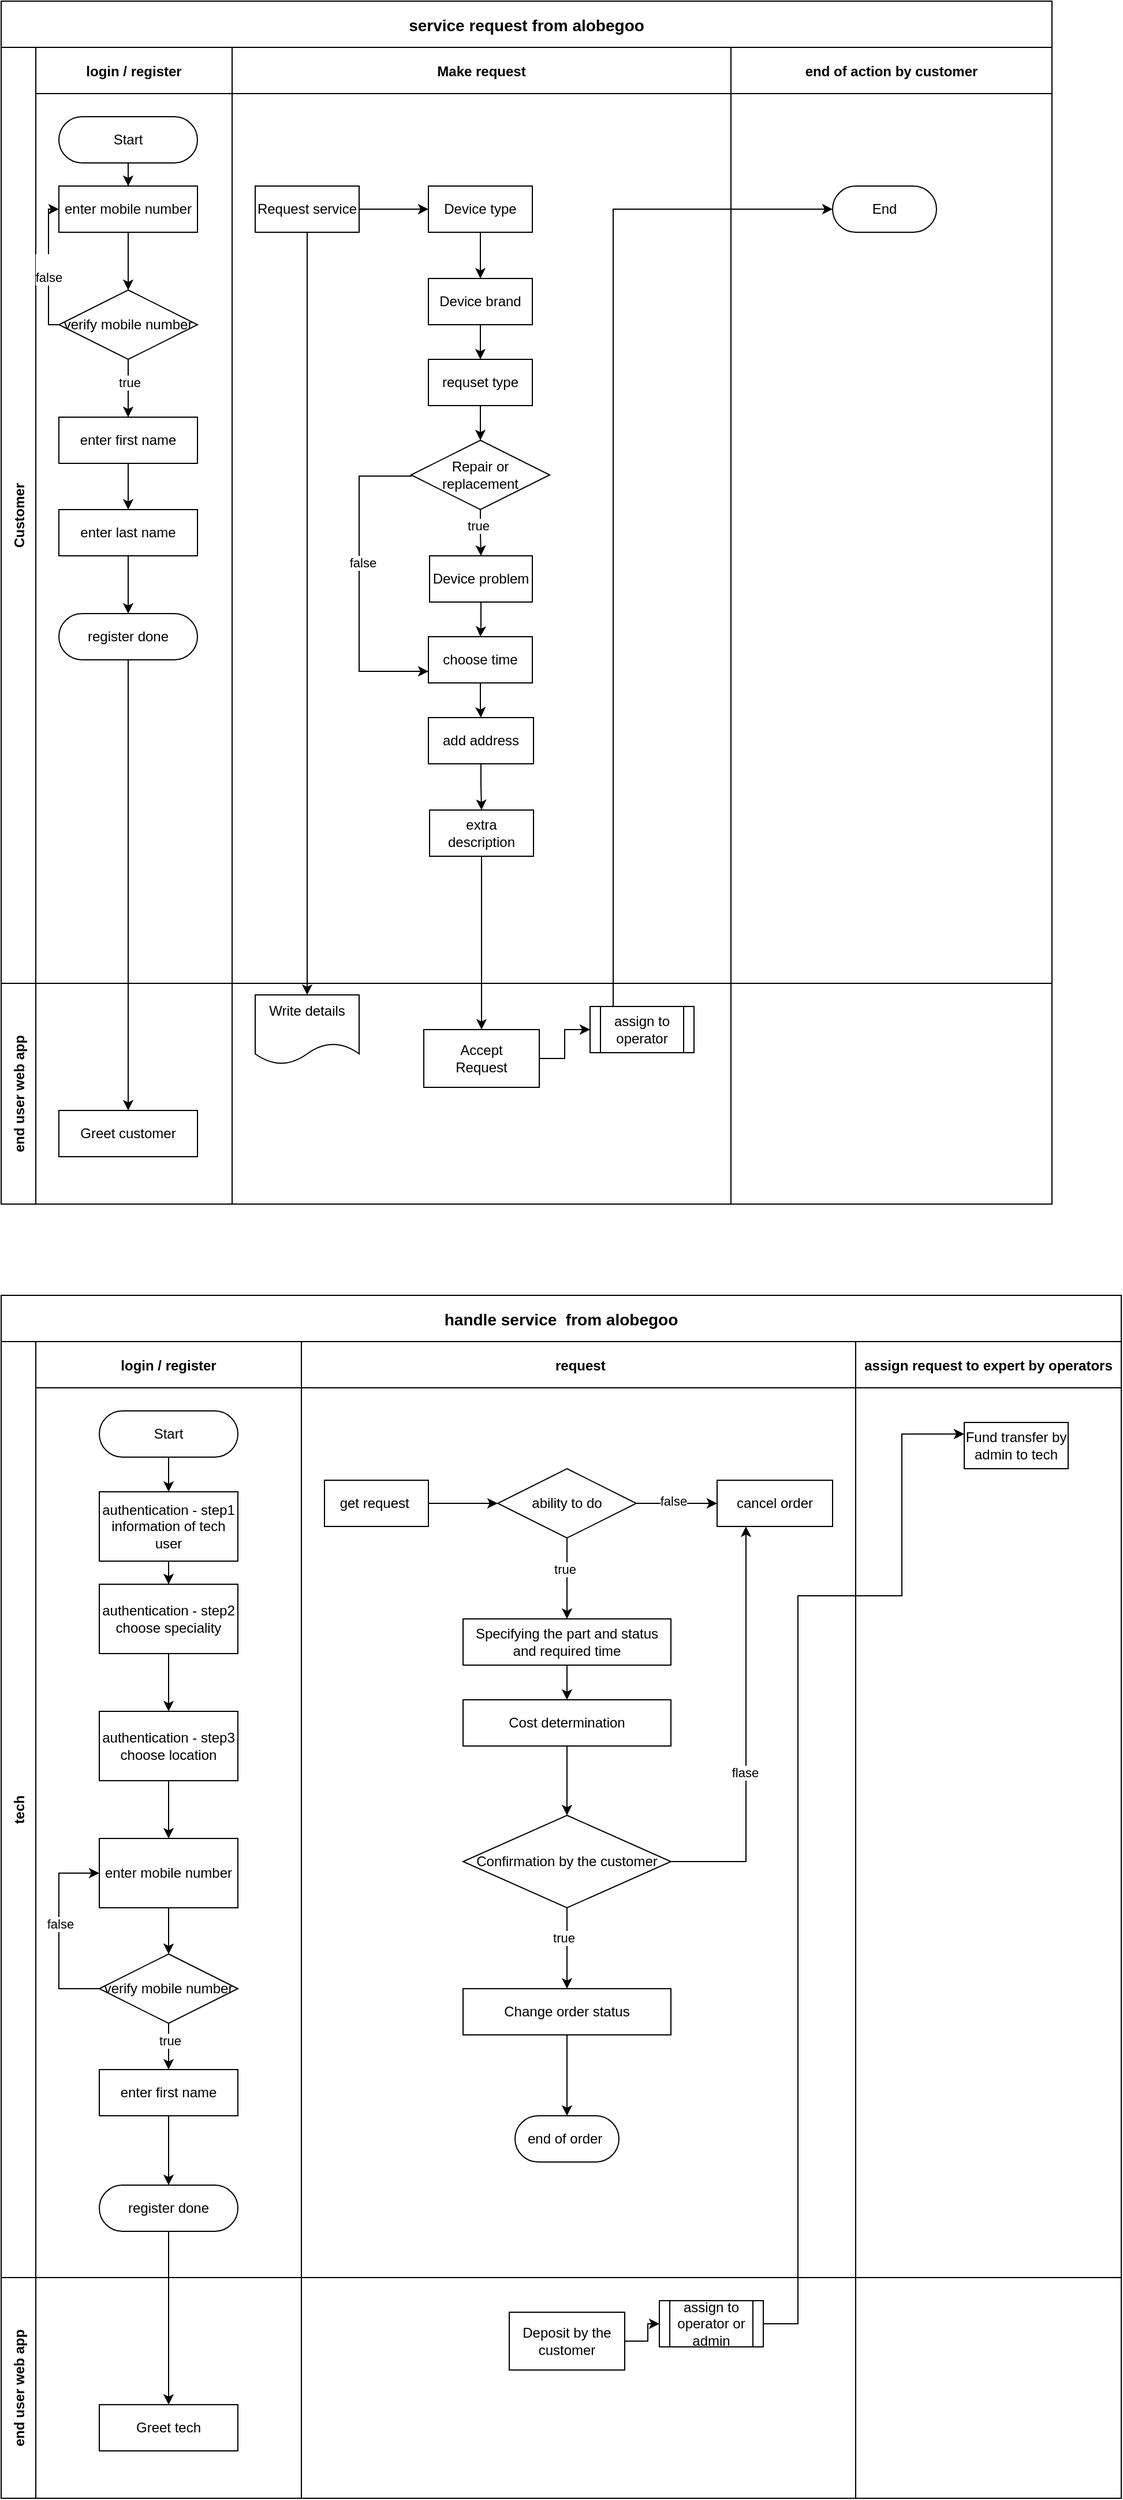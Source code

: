 <mxfile version="24.7.16">
  <diagram id="kgpKYQtTHZ0yAKxKKP6v" name="Page-1">
    <mxGraphModel dx="880" dy="434" grid="1" gridSize="10" guides="1" tooltips="1" connect="1" arrows="1" fold="1" page="1" pageScale="1" pageWidth="850" pageHeight="1100" math="0" shadow="0">
      <root>
        <mxCell id="0" />
        <mxCell id="1" parent="0" />
        <mxCell id="3nuBFxr9cyL0pnOWT2aG-1" value="service request from alobegoo" style="shape=table;childLayout=tableLayout;startSize=40;collapsible=0;recursiveResize=0;expand=0;fillColor=none;fontStyle=1;fontSize=14;" parent="1" vertex="1">
          <mxGeometry x="40" y="190" width="910" height="1041" as="geometry" />
        </mxCell>
        <mxCell id="3nuBFxr9cyL0pnOWT2aG-3" value="Customer" style="shape=tableRow;horizontal=0;swimlaneHead=0;swimlaneBody=0;top=0;left=0;bottom=0;right=0;fillColor=none;points=[[0,0.5],[1,0.5]];portConstraint=eastwest;startSize=30;collapsible=0;recursiveResize=0;expand=0;fontStyle=1;" parent="3nuBFxr9cyL0pnOWT2aG-1" vertex="1">
          <mxGeometry y="40" width="910" height="810" as="geometry" />
        </mxCell>
        <mxCell id="3nuBFxr9cyL0pnOWT2aG-4" value="login / register" style="swimlane;swimlaneHead=0;swimlaneBody=0;connectable=0;fillColor=none;startSize=40;collapsible=0;recursiveResize=0;expand=0;fontStyle=1;" parent="3nuBFxr9cyL0pnOWT2aG-3" vertex="1">
          <mxGeometry x="30" width="170" height="810" as="geometry">
            <mxRectangle width="170" height="810" as="alternateBounds" />
          </mxGeometry>
        </mxCell>
        <mxCell id="3nuBFxr9cyL0pnOWT2aG-5" style="edgeStyle=orthogonalEdgeStyle;rounded=0;orthogonalLoop=1;jettySize=auto;html=1;" parent="3nuBFxr9cyL0pnOWT2aG-4" source="3nuBFxr9cyL0pnOWT2aG-6" target="3nuBFxr9cyL0pnOWT2aG-7" edge="1">
          <mxGeometry relative="1" as="geometry" />
        </mxCell>
        <mxCell id="3nuBFxr9cyL0pnOWT2aG-6" value="Start" style="rounded=1;whiteSpace=wrap;html=1;arcSize=50;" parent="3nuBFxr9cyL0pnOWT2aG-4" vertex="1">
          <mxGeometry x="20" y="60" width="120" height="40" as="geometry" />
        </mxCell>
        <mxCell id="NAZ2Pt0wh43VwbpH7oxr-29" value="" style="edgeStyle=orthogonalEdgeStyle;rounded=0;orthogonalLoop=1;jettySize=auto;html=1;" edge="1" parent="3nuBFxr9cyL0pnOWT2aG-4" source="3nuBFxr9cyL0pnOWT2aG-7" target="NAZ2Pt0wh43VwbpH7oxr-24">
          <mxGeometry relative="1" as="geometry" />
        </mxCell>
        <mxCell id="3nuBFxr9cyL0pnOWT2aG-7" value="enter mobile number" style="rounded=0;whiteSpace=wrap;html=1;" parent="3nuBFxr9cyL0pnOWT2aG-4" vertex="1">
          <mxGeometry x="20" y="120" width="120" height="40" as="geometry" />
        </mxCell>
        <mxCell id="NAZ2Pt0wh43VwbpH7oxr-33" style="edgeStyle=orthogonalEdgeStyle;rounded=0;orthogonalLoop=1;jettySize=auto;html=1;entryX=0;entryY=0.5;entryDx=0;entryDy=0;" edge="1" parent="3nuBFxr9cyL0pnOWT2aG-4" source="NAZ2Pt0wh43VwbpH7oxr-2" target="3nuBFxr9cyL0pnOWT2aG-7">
          <mxGeometry relative="1" as="geometry">
            <mxPoint x="10" y="140" as="targetPoint" />
            <Array as="points">
              <mxPoint x="80" y="240" />
              <mxPoint x="11" y="240" />
              <mxPoint x="11" y="140" />
            </Array>
          </mxGeometry>
        </mxCell>
        <mxCell id="NAZ2Pt0wh43VwbpH7oxr-37" value="&lt;div&gt;&lt;br&gt;&lt;/div&gt;&lt;div&gt;false&lt;/div&gt;" style="edgeLabel;html=1;align=center;verticalAlign=middle;resizable=0;points=[];" vertex="1" connectable="0" parent="NAZ2Pt0wh43VwbpH7oxr-33">
          <mxGeometry x="0.53" relative="1" as="geometry">
            <mxPoint as="offset" />
          </mxGeometry>
        </mxCell>
        <mxCell id="NAZ2Pt0wh43VwbpH7oxr-38" value="" style="edgeStyle=orthogonalEdgeStyle;rounded=0;orthogonalLoop=1;jettySize=auto;html=1;" edge="1" parent="3nuBFxr9cyL0pnOWT2aG-4" source="NAZ2Pt0wh43VwbpH7oxr-2" target="NAZ2Pt0wh43VwbpH7oxr-16">
          <mxGeometry relative="1" as="geometry" />
        </mxCell>
        <mxCell id="NAZ2Pt0wh43VwbpH7oxr-2" value="enter first name" style="whiteSpace=wrap;html=1;rounded=0;" vertex="1" parent="3nuBFxr9cyL0pnOWT2aG-4">
          <mxGeometry x="20" y="320" width="120" height="40" as="geometry" />
        </mxCell>
        <mxCell id="NAZ2Pt0wh43VwbpH7oxr-16" value="enter last name" style="whiteSpace=wrap;html=1;align=center;" vertex="1" parent="3nuBFxr9cyL0pnOWT2aG-4">
          <mxGeometry x="20" y="400" width="120" height="40" as="geometry" />
        </mxCell>
        <mxCell id="NAZ2Pt0wh43VwbpH7oxr-30" value="" style="edgeStyle=orthogonalEdgeStyle;rounded=0;orthogonalLoop=1;jettySize=auto;html=1;" edge="1" parent="3nuBFxr9cyL0pnOWT2aG-4" source="NAZ2Pt0wh43VwbpH7oxr-24" target="NAZ2Pt0wh43VwbpH7oxr-2">
          <mxGeometry relative="1" as="geometry" />
        </mxCell>
        <mxCell id="NAZ2Pt0wh43VwbpH7oxr-31" value="true" style="edgeLabel;html=1;align=center;verticalAlign=middle;resizable=0;points=[];" vertex="1" connectable="0" parent="NAZ2Pt0wh43VwbpH7oxr-30">
          <mxGeometry x="-0.2" y="1" relative="1" as="geometry">
            <mxPoint as="offset" />
          </mxGeometry>
        </mxCell>
        <mxCell id="NAZ2Pt0wh43VwbpH7oxr-24" value="verify mobile number" style="shape=rhombus;perimeter=rhombusPerimeter;whiteSpace=wrap;html=1;align=center;" vertex="1" parent="3nuBFxr9cyL0pnOWT2aG-4">
          <mxGeometry x="20" y="210" width="120" height="60" as="geometry" />
        </mxCell>
        <mxCell id="NAZ2Pt0wh43VwbpH7oxr-42" value="register done" style="rounded=1;whiteSpace=wrap;html=1;arcSize=50;" vertex="1" parent="3nuBFxr9cyL0pnOWT2aG-4">
          <mxGeometry x="20" y="490" width="120" height="40" as="geometry" />
        </mxCell>
        <mxCell id="NAZ2Pt0wh43VwbpH7oxr-43" value="" style="edgeStyle=orthogonalEdgeStyle;rounded=0;orthogonalLoop=1;jettySize=auto;html=1;" edge="1" parent="3nuBFxr9cyL0pnOWT2aG-4" source="NAZ2Pt0wh43VwbpH7oxr-16" target="NAZ2Pt0wh43VwbpH7oxr-42">
          <mxGeometry relative="1" as="geometry">
            <mxPoint x="180" y="660" as="sourcePoint" />
            <mxPoint x="180" y="890" as="targetPoint" />
          </mxGeometry>
        </mxCell>
        <mxCell id="3nuBFxr9cyL0pnOWT2aG-8" value="Make request" style="swimlane;swimlaneHead=0;swimlaneBody=0;connectable=0;fillColor=none;startSize=40;collapsible=0;recursiveResize=0;expand=0;fontStyle=1;" parent="3nuBFxr9cyL0pnOWT2aG-3" vertex="1">
          <mxGeometry x="200" width="432" height="810" as="geometry">
            <mxRectangle width="432" height="810" as="alternateBounds" />
          </mxGeometry>
        </mxCell>
        <mxCell id="NAZ2Pt0wh43VwbpH7oxr-47" value="" style="edgeStyle=orthogonalEdgeStyle;rounded=0;orthogonalLoop=1;jettySize=auto;html=1;" edge="1" parent="3nuBFxr9cyL0pnOWT2aG-8" source="3nuBFxr9cyL0pnOWT2aG-9" target="3nuBFxr9cyL0pnOWT2aG-10">
          <mxGeometry relative="1" as="geometry" />
        </mxCell>
        <mxCell id="3nuBFxr9cyL0pnOWT2aG-9" value="Request service" style="rounded=0;whiteSpace=wrap;html=1;" parent="3nuBFxr9cyL0pnOWT2aG-8" vertex="1">
          <mxGeometry x="20" y="120" width="90" height="40" as="geometry" />
        </mxCell>
        <mxCell id="NAZ2Pt0wh43VwbpH7oxr-54" value="" style="edgeStyle=orthogonalEdgeStyle;rounded=0;orthogonalLoop=1;jettySize=auto;html=1;" edge="1" parent="3nuBFxr9cyL0pnOWT2aG-8" source="3nuBFxr9cyL0pnOWT2aG-10" target="NAZ2Pt0wh43VwbpH7oxr-50">
          <mxGeometry relative="1" as="geometry" />
        </mxCell>
        <mxCell id="3nuBFxr9cyL0pnOWT2aG-10" value="Device type" style="rounded=0;whiteSpace=wrap;html=1;" parent="3nuBFxr9cyL0pnOWT2aG-8" vertex="1">
          <mxGeometry x="170" y="120" width="90" height="40" as="geometry" />
        </mxCell>
        <mxCell id="NAZ2Pt0wh43VwbpH7oxr-57" value="" style="edgeStyle=orthogonalEdgeStyle;rounded=0;orthogonalLoop=1;jettySize=auto;html=1;" edge="1" parent="3nuBFxr9cyL0pnOWT2aG-8" source="NAZ2Pt0wh43VwbpH7oxr-50">
          <mxGeometry relative="1" as="geometry">
            <mxPoint x="215" y="270" as="targetPoint" />
          </mxGeometry>
        </mxCell>
        <mxCell id="NAZ2Pt0wh43VwbpH7oxr-50" value="Device brand" style="whiteSpace=wrap;html=1;align=center;" vertex="1" parent="3nuBFxr9cyL0pnOWT2aG-8">
          <mxGeometry x="170" y="200" width="90" height="40" as="geometry" />
        </mxCell>
        <mxCell id="NAZ2Pt0wh43VwbpH7oxr-67" value="" style="edgeStyle=orthogonalEdgeStyle;rounded=0;orthogonalLoop=1;jettySize=auto;html=1;" edge="1" parent="3nuBFxr9cyL0pnOWT2aG-8" source="NAZ2Pt0wh43VwbpH7oxr-58" target="NAZ2Pt0wh43VwbpH7oxr-66">
          <mxGeometry relative="1" as="geometry" />
        </mxCell>
        <mxCell id="NAZ2Pt0wh43VwbpH7oxr-58" value="Device problem" style="whiteSpace=wrap;html=1;align=center;" vertex="1" parent="3nuBFxr9cyL0pnOWT2aG-8">
          <mxGeometry x="171" y="440" width="89" height="40" as="geometry" />
        </mxCell>
        <mxCell id="NAZ2Pt0wh43VwbpH7oxr-62" value="" style="edgeStyle=orthogonalEdgeStyle;rounded=0;orthogonalLoop=1;jettySize=auto;html=1;" edge="1" parent="3nuBFxr9cyL0pnOWT2aG-8" source="NAZ2Pt0wh43VwbpH7oxr-60" target="NAZ2Pt0wh43VwbpH7oxr-61">
          <mxGeometry relative="1" as="geometry" />
        </mxCell>
        <mxCell id="NAZ2Pt0wh43VwbpH7oxr-60" value="requset type" style="whiteSpace=wrap;html=1;align=center;" vertex="1" parent="3nuBFxr9cyL0pnOWT2aG-8">
          <mxGeometry x="170" y="270" width="90" height="40" as="geometry" />
        </mxCell>
        <mxCell id="NAZ2Pt0wh43VwbpH7oxr-64" value="" style="edgeStyle=orthogonalEdgeStyle;rounded=0;orthogonalLoop=1;jettySize=auto;html=1;" edge="1" parent="3nuBFxr9cyL0pnOWT2aG-8" source="NAZ2Pt0wh43VwbpH7oxr-61" target="NAZ2Pt0wh43VwbpH7oxr-58">
          <mxGeometry relative="1" as="geometry" />
        </mxCell>
        <mxCell id="NAZ2Pt0wh43VwbpH7oxr-65" value="true" style="edgeLabel;html=1;align=center;verticalAlign=middle;resizable=0;points=[];" vertex="1" connectable="0" parent="NAZ2Pt0wh43VwbpH7oxr-64">
          <mxGeometry x="-0.41" y="-2" relative="1" as="geometry">
            <mxPoint y="2" as="offset" />
          </mxGeometry>
        </mxCell>
        <mxCell id="NAZ2Pt0wh43VwbpH7oxr-119" style="edgeStyle=orthogonalEdgeStyle;rounded=0;orthogonalLoop=1;jettySize=auto;html=1;entryX=0;entryY=0.75;entryDx=0;entryDy=0;" edge="1" parent="3nuBFxr9cyL0pnOWT2aG-8" target="NAZ2Pt0wh43VwbpH7oxr-66">
          <mxGeometry relative="1" as="geometry">
            <mxPoint x="155" y="370" as="sourcePoint" />
            <mxPoint x="110" y="500" as="targetPoint" />
            <Array as="points">
              <mxPoint x="155" y="371" />
              <mxPoint x="110" y="371" />
              <mxPoint x="110" y="540" />
            </Array>
          </mxGeometry>
        </mxCell>
        <mxCell id="NAZ2Pt0wh43VwbpH7oxr-120" value="false" style="edgeLabel;html=1;align=center;verticalAlign=middle;resizable=0;points=[];" vertex="1" connectable="0" parent="NAZ2Pt0wh43VwbpH7oxr-119">
          <mxGeometry x="-0.12" y="3" relative="1" as="geometry">
            <mxPoint as="offset" />
          </mxGeometry>
        </mxCell>
        <mxCell id="NAZ2Pt0wh43VwbpH7oxr-61" value="Repair or replacement" style="shape=rhombus;perimeter=rhombusPerimeter;whiteSpace=wrap;html=1;align=center;" vertex="1" parent="3nuBFxr9cyL0pnOWT2aG-8">
          <mxGeometry x="155" y="340" width="120" height="60" as="geometry" />
        </mxCell>
        <mxCell id="NAZ2Pt0wh43VwbpH7oxr-121" value="" style="edgeStyle=orthogonalEdgeStyle;rounded=0;orthogonalLoop=1;jettySize=auto;html=1;" edge="1" parent="3nuBFxr9cyL0pnOWT2aG-8" source="NAZ2Pt0wh43VwbpH7oxr-66" target="NAZ2Pt0wh43VwbpH7oxr-116">
          <mxGeometry relative="1" as="geometry" />
        </mxCell>
        <mxCell id="NAZ2Pt0wh43VwbpH7oxr-66" value="choose time" style="whiteSpace=wrap;html=1;align=center;" vertex="1" parent="3nuBFxr9cyL0pnOWT2aG-8">
          <mxGeometry x="170" y="510" width="90" height="40" as="geometry" />
        </mxCell>
        <mxCell id="NAZ2Pt0wh43VwbpH7oxr-133" value="" style="edgeStyle=orthogonalEdgeStyle;rounded=0;orthogonalLoop=1;jettySize=auto;html=1;" edge="1" parent="3nuBFxr9cyL0pnOWT2aG-8" source="NAZ2Pt0wh43VwbpH7oxr-116" target="NAZ2Pt0wh43VwbpH7oxr-122">
          <mxGeometry relative="1" as="geometry" />
        </mxCell>
        <mxCell id="NAZ2Pt0wh43VwbpH7oxr-116" value="add address" style="whiteSpace=wrap;html=1;align=center;" vertex="1" parent="3nuBFxr9cyL0pnOWT2aG-8">
          <mxGeometry x="170" y="580" width="91" height="40" as="geometry" />
        </mxCell>
        <mxCell id="NAZ2Pt0wh43VwbpH7oxr-122" value="extra description" style="whiteSpace=wrap;html=1;align=center;" vertex="1" parent="3nuBFxr9cyL0pnOWT2aG-8">
          <mxGeometry x="171" y="660" width="90" height="40" as="geometry" />
        </mxCell>
        <mxCell id="3nuBFxr9cyL0pnOWT2aG-11" value="end of action by customer" style="swimlane;swimlaneHead=0;swimlaneBody=0;connectable=0;fillColor=none;startSize=40;collapsible=0;recursiveResize=0;expand=0;fontStyle=1;" parent="3nuBFxr9cyL0pnOWT2aG-3" vertex="1">
          <mxGeometry x="632" width="278" height="810" as="geometry">
            <mxRectangle width="278" height="810" as="alternateBounds" />
          </mxGeometry>
        </mxCell>
        <mxCell id="NAZ2Pt0wh43VwbpH7oxr-194" value="End" style="rounded=1;whiteSpace=wrap;html=1;arcSize=50;" vertex="1" parent="3nuBFxr9cyL0pnOWT2aG-11">
          <mxGeometry x="88" y="120" width="90" height="40" as="geometry" />
        </mxCell>
        <mxCell id="3nuBFxr9cyL0pnOWT2aG-15" value="end user web app" style="shape=tableRow;horizontal=0;swimlaneHead=0;swimlaneBody=0;top=0;left=0;bottom=0;right=0;fillColor=none;points=[[0,0.5],[1,0.5]];portConstraint=eastwest;startSize=30;collapsible=0;recursiveResize=0;expand=0;fontStyle=1;" parent="3nuBFxr9cyL0pnOWT2aG-1" vertex="1">
          <mxGeometry y="850" width="910" height="191" as="geometry" />
        </mxCell>
        <mxCell id="3nuBFxr9cyL0pnOWT2aG-16" value="" style="swimlane;swimlaneHead=0;swimlaneBody=0;connectable=0;fillColor=none;startSize=0;collapsible=0;recursiveResize=0;expand=0;fontStyle=1;" parent="3nuBFxr9cyL0pnOWT2aG-15" vertex="1">
          <mxGeometry x="30" width="170" height="191" as="geometry">
            <mxRectangle width="170" height="191" as="alternateBounds" />
          </mxGeometry>
        </mxCell>
        <mxCell id="3nuBFxr9cyL0pnOWT2aG-17" value="Greet customer" style="rounded=0;whiteSpace=wrap;html=1;" parent="3nuBFxr9cyL0pnOWT2aG-16" vertex="1">
          <mxGeometry x="20" y="110" width="120" height="40" as="geometry" />
        </mxCell>
        <mxCell id="3nuBFxr9cyL0pnOWT2aG-18" value="" style="swimlane;swimlaneHead=0;swimlaneBody=0;connectable=0;fillColor=none;startSize=0;collapsible=0;recursiveResize=0;expand=0;fontStyle=1;" parent="3nuBFxr9cyL0pnOWT2aG-15" vertex="1">
          <mxGeometry x="200" width="432" height="191" as="geometry">
            <mxRectangle width="432" height="191" as="alternateBounds" />
          </mxGeometry>
        </mxCell>
        <mxCell id="3nuBFxr9cyL0pnOWT2aG-19" value="" style="edgeStyle=orthogonalEdgeStyle;rounded=0;orthogonalLoop=1;jettySize=auto;html=1;" parent="3nuBFxr9cyL0pnOWT2aG-18" source="3nuBFxr9cyL0pnOWT2aG-20" target="3nuBFxr9cyL0pnOWT2aG-22" edge="1">
          <mxGeometry relative="1" as="geometry" />
        </mxCell>
        <mxCell id="3nuBFxr9cyL0pnOWT2aG-20" value="Accept&lt;br&gt;Request" style="rounded=0;whiteSpace=wrap;html=1;" parent="3nuBFxr9cyL0pnOWT2aG-18" vertex="1">
          <mxGeometry x="166" y="40" width="100" height="50" as="geometry" />
        </mxCell>
        <mxCell id="3nuBFxr9cyL0pnOWT2aG-21" value="Write details&lt;div&gt;&lt;br/&gt;&lt;/div&gt;" style="shape=document;whiteSpace=wrap;html=1;boundedLbl=1;" parent="3nuBFxr9cyL0pnOWT2aG-18" vertex="1">
          <mxGeometry x="20" y="10" width="90" height="60" as="geometry" />
        </mxCell>
        <mxCell id="3nuBFxr9cyL0pnOWT2aG-22" value="assign to operator" style="shape=process;whiteSpace=wrap;html=1;backgroundOutline=1;" parent="3nuBFxr9cyL0pnOWT2aG-18" vertex="1">
          <mxGeometry x="310" y="20" width="90" height="40" as="geometry" />
        </mxCell>
        <mxCell id="3nuBFxr9cyL0pnOWT2aG-23" value="" style="swimlane;swimlaneHead=0;swimlaneBody=0;connectable=0;fillColor=none;startSize=0;collapsible=0;recursiveResize=0;expand=0;fontStyle=1;" parent="3nuBFxr9cyL0pnOWT2aG-15" vertex="1">
          <mxGeometry x="632" width="278" height="191" as="geometry">
            <mxRectangle width="278" height="191" as="alternateBounds" />
          </mxGeometry>
        </mxCell>
        <mxCell id="3nuBFxr9cyL0pnOWT2aG-25" value="" style="edgeStyle=orthogonalEdgeStyle;rounded=0;orthogonalLoop=1;jettySize=auto;html=1;" parent="3nuBFxr9cyL0pnOWT2aG-1" source="3nuBFxr9cyL0pnOWT2aG-9" target="3nuBFxr9cyL0pnOWT2aG-21" edge="1">
          <mxGeometry relative="1" as="geometry" />
        </mxCell>
        <mxCell id="3nuBFxr9cyL0pnOWT2aG-28" style="edgeStyle=orthogonalEdgeStyle;rounded=0;orthogonalLoop=1;jettySize=auto;html=1;entryX=0;entryY=0.5;entryDx=0;entryDy=0;" parent="3nuBFxr9cyL0pnOWT2aG-1" source="3nuBFxr9cyL0pnOWT2aG-22" target="NAZ2Pt0wh43VwbpH7oxr-194" edge="1">
          <mxGeometry relative="1" as="geometry">
            <Array as="points">
              <mxPoint x="530" y="180" />
            </Array>
            <mxPoint x="726" y="250" as="targetPoint" />
          </mxGeometry>
        </mxCell>
        <mxCell id="NAZ2Pt0wh43VwbpH7oxr-39" value="" style="edgeStyle=orthogonalEdgeStyle;rounded=0;orthogonalLoop=1;jettySize=auto;html=1;" edge="1" parent="3nuBFxr9cyL0pnOWT2aG-1" source="NAZ2Pt0wh43VwbpH7oxr-42" target="3nuBFxr9cyL0pnOWT2aG-17">
          <mxGeometry relative="1" as="geometry" />
        </mxCell>
        <mxCell id="NAZ2Pt0wh43VwbpH7oxr-136" value="" style="edgeStyle=orthogonalEdgeStyle;rounded=0;orthogonalLoop=1;jettySize=auto;html=1;entryX=0.5;entryY=0;entryDx=0;entryDy=0;" edge="1" parent="3nuBFxr9cyL0pnOWT2aG-1" source="NAZ2Pt0wh43VwbpH7oxr-122" target="3nuBFxr9cyL0pnOWT2aG-20">
          <mxGeometry relative="1" as="geometry">
            <mxPoint x="420" y="858" as="targetPoint" />
            <Array as="points">
              <mxPoint x="416" y="850" />
              <mxPoint x="416" y="850" />
            </Array>
          </mxGeometry>
        </mxCell>
        <mxCell id="NAZ2Pt0wh43VwbpH7oxr-139" value="handle service  from alobegoo" style="shape=table;childLayout=tableLayout;startSize=40;collapsible=0;recursiveResize=0;expand=0;fillColor=none;fontStyle=1;fontSize=14;" vertex="1" parent="1">
          <mxGeometry x="40" y="1310" width="970" height="1041" as="geometry" />
        </mxCell>
        <mxCell id="NAZ2Pt0wh43VwbpH7oxr-140" value="tech" style="shape=tableRow;horizontal=0;swimlaneHead=0;swimlaneBody=0;top=0;left=0;bottom=0;right=0;fillColor=none;points=[[0,0.5],[1,0.5]];portConstraint=eastwest;startSize=30;collapsible=0;recursiveResize=0;expand=0;fontStyle=1;" vertex="1" parent="NAZ2Pt0wh43VwbpH7oxr-139">
          <mxGeometry y="40" width="970" height="810" as="geometry" />
        </mxCell>
        <mxCell id="NAZ2Pt0wh43VwbpH7oxr-141" value="login / register" style="swimlane;swimlaneHead=0;swimlaneBody=0;connectable=0;fillColor=none;startSize=40;collapsible=0;recursiveResize=0;expand=0;fontStyle=1;" vertex="1" parent="NAZ2Pt0wh43VwbpH7oxr-140">
          <mxGeometry x="30" width="230" height="810" as="geometry">
            <mxRectangle width="230" height="810" as="alternateBounds" />
          </mxGeometry>
        </mxCell>
        <mxCell id="NAZ2Pt0wh43VwbpH7oxr-142" style="edgeStyle=orthogonalEdgeStyle;rounded=0;orthogonalLoop=1;jettySize=auto;html=1;" edge="1" parent="NAZ2Pt0wh43VwbpH7oxr-141" source="NAZ2Pt0wh43VwbpH7oxr-143" target="NAZ2Pt0wh43VwbpH7oxr-145">
          <mxGeometry relative="1" as="geometry" />
        </mxCell>
        <mxCell id="NAZ2Pt0wh43VwbpH7oxr-143" value="Start" style="rounded=1;whiteSpace=wrap;html=1;arcSize=50;" vertex="1" parent="NAZ2Pt0wh43VwbpH7oxr-141">
          <mxGeometry x="55" y="60" width="120" height="40" as="geometry" />
        </mxCell>
        <mxCell id="NAZ2Pt0wh43VwbpH7oxr-215" value="" style="edgeStyle=orthogonalEdgeStyle;rounded=0;orthogonalLoop=1;jettySize=auto;html=1;" edge="1" parent="NAZ2Pt0wh43VwbpH7oxr-141" source="NAZ2Pt0wh43VwbpH7oxr-145" target="NAZ2Pt0wh43VwbpH7oxr-198">
          <mxGeometry relative="1" as="geometry" />
        </mxCell>
        <mxCell id="NAZ2Pt0wh43VwbpH7oxr-145" value="authentication - step1&lt;div&gt;information of tech user&lt;/div&gt;" style="rounded=0;whiteSpace=wrap;html=1;" vertex="1" parent="NAZ2Pt0wh43VwbpH7oxr-141">
          <mxGeometry x="55" y="130" width="120" height="60" as="geometry" />
        </mxCell>
        <mxCell id="NAZ2Pt0wh43VwbpH7oxr-225" value="" style="edgeStyle=orthogonalEdgeStyle;rounded=0;orthogonalLoop=1;jettySize=auto;html=1;" edge="1" parent="NAZ2Pt0wh43VwbpH7oxr-141" source="NAZ2Pt0wh43VwbpH7oxr-149" target="NAZ2Pt0wh43VwbpH7oxr-154">
          <mxGeometry relative="1" as="geometry" />
        </mxCell>
        <mxCell id="NAZ2Pt0wh43VwbpH7oxr-149" value="enter first name" style="whiteSpace=wrap;html=1;rounded=0;" vertex="1" parent="NAZ2Pt0wh43VwbpH7oxr-141">
          <mxGeometry x="55" y="630" width="120" height="40" as="geometry" />
        </mxCell>
        <mxCell id="NAZ2Pt0wh43VwbpH7oxr-154" value="register done" style="rounded=1;whiteSpace=wrap;html=1;arcSize=50;" vertex="1" parent="NAZ2Pt0wh43VwbpH7oxr-141">
          <mxGeometry x="55" y="730" width="120" height="40" as="geometry" />
        </mxCell>
        <mxCell id="NAZ2Pt0wh43VwbpH7oxr-216" value="" style="edgeStyle=orthogonalEdgeStyle;rounded=0;orthogonalLoop=1;jettySize=auto;html=1;" edge="1" parent="NAZ2Pt0wh43VwbpH7oxr-141" source="NAZ2Pt0wh43VwbpH7oxr-198" target="NAZ2Pt0wh43VwbpH7oxr-214">
          <mxGeometry relative="1" as="geometry" />
        </mxCell>
        <mxCell id="NAZ2Pt0wh43VwbpH7oxr-198" value="authentication - step2&lt;div&gt;choose speciality&lt;/div&gt;" style="rounded=0;whiteSpace=wrap;html=1;" vertex="1" parent="NAZ2Pt0wh43VwbpH7oxr-141">
          <mxGeometry x="55" y="210" width="120" height="60" as="geometry" />
        </mxCell>
        <mxCell id="NAZ2Pt0wh43VwbpH7oxr-218" value="" style="edgeStyle=orthogonalEdgeStyle;rounded=0;orthogonalLoop=1;jettySize=auto;html=1;" edge="1" parent="NAZ2Pt0wh43VwbpH7oxr-141" source="NAZ2Pt0wh43VwbpH7oxr-214" target="NAZ2Pt0wh43VwbpH7oxr-217">
          <mxGeometry relative="1" as="geometry" />
        </mxCell>
        <mxCell id="NAZ2Pt0wh43VwbpH7oxr-214" value="authentication - step3&lt;div&gt;choose location&lt;/div&gt;" style="rounded=0;whiteSpace=wrap;html=1;" vertex="1" parent="NAZ2Pt0wh43VwbpH7oxr-141">
          <mxGeometry x="55" y="320" width="120" height="60" as="geometry" />
        </mxCell>
        <mxCell id="NAZ2Pt0wh43VwbpH7oxr-224" value="" style="edgeStyle=orthogonalEdgeStyle;rounded=0;orthogonalLoop=1;jettySize=auto;html=1;" edge="1" parent="NAZ2Pt0wh43VwbpH7oxr-141" source="NAZ2Pt0wh43VwbpH7oxr-217" target="NAZ2Pt0wh43VwbpH7oxr-219">
          <mxGeometry relative="1" as="geometry" />
        </mxCell>
        <mxCell id="NAZ2Pt0wh43VwbpH7oxr-217" value="enter mobile number" style="rounded=0;whiteSpace=wrap;html=1;" vertex="1" parent="NAZ2Pt0wh43VwbpH7oxr-141">
          <mxGeometry x="55" y="430" width="120" height="60" as="geometry" />
        </mxCell>
        <mxCell id="NAZ2Pt0wh43VwbpH7oxr-220" value="" style="edgeStyle=orthogonalEdgeStyle;rounded=0;orthogonalLoop=1;jettySize=auto;html=1;" edge="1" parent="NAZ2Pt0wh43VwbpH7oxr-141" source="NAZ2Pt0wh43VwbpH7oxr-219" target="NAZ2Pt0wh43VwbpH7oxr-149">
          <mxGeometry relative="1" as="geometry" />
        </mxCell>
        <mxCell id="NAZ2Pt0wh43VwbpH7oxr-221" value="true" style="edgeLabel;html=1;align=center;verticalAlign=middle;resizable=0;points=[];" vertex="1" connectable="0" parent="NAZ2Pt0wh43VwbpH7oxr-220">
          <mxGeometry x="-0.25" y="1" relative="1" as="geometry">
            <mxPoint as="offset" />
          </mxGeometry>
        </mxCell>
        <mxCell id="NAZ2Pt0wh43VwbpH7oxr-222" style="edgeStyle=orthogonalEdgeStyle;rounded=0;orthogonalLoop=1;jettySize=auto;html=1;" edge="1" parent="NAZ2Pt0wh43VwbpH7oxr-141" source="NAZ2Pt0wh43VwbpH7oxr-219">
          <mxGeometry relative="1" as="geometry">
            <mxPoint x="55" y="460" as="targetPoint" />
            <Array as="points">
              <mxPoint x="20" y="560" />
              <mxPoint x="20" y="460" />
              <mxPoint x="55" y="460" />
            </Array>
          </mxGeometry>
        </mxCell>
        <mxCell id="NAZ2Pt0wh43VwbpH7oxr-223" value="false" style="edgeLabel;html=1;align=center;verticalAlign=middle;resizable=0;points=[];" vertex="1" connectable="0" parent="NAZ2Pt0wh43VwbpH7oxr-222">
          <mxGeometry x="0.071" y="-1" relative="1" as="geometry">
            <mxPoint as="offset" />
          </mxGeometry>
        </mxCell>
        <mxCell id="NAZ2Pt0wh43VwbpH7oxr-219" value="verify mobile number" style="shape=rhombus;perimeter=rhombusPerimeter;whiteSpace=wrap;html=1;align=center;" vertex="1" parent="NAZ2Pt0wh43VwbpH7oxr-141">
          <mxGeometry x="55" y="530" width="120" height="60" as="geometry" />
        </mxCell>
        <mxCell id="NAZ2Pt0wh43VwbpH7oxr-156" value=" request" style="swimlane;swimlaneHead=0;swimlaneBody=0;connectable=0;fillColor=none;startSize=40;collapsible=0;recursiveResize=0;expand=0;fontStyle=1;" vertex="1" parent="NAZ2Pt0wh43VwbpH7oxr-140">
          <mxGeometry x="260" width="480" height="810" as="geometry">
            <mxRectangle width="480" height="810" as="alternateBounds" />
          </mxGeometry>
        </mxCell>
        <mxCell id="NAZ2Pt0wh43VwbpH7oxr-157" value="" style="edgeStyle=orthogonalEdgeStyle;rounded=0;orthogonalLoop=1;jettySize=auto;html=1;" edge="1" parent="NAZ2Pt0wh43VwbpH7oxr-156" source="NAZ2Pt0wh43VwbpH7oxr-171" target="NAZ2Pt0wh43VwbpH7oxr-160">
          <mxGeometry relative="1" as="geometry" />
        </mxCell>
        <mxCell id="NAZ2Pt0wh43VwbpH7oxr-233" value="true" style="edgeLabel;html=1;align=center;verticalAlign=middle;resizable=0;points=[];" vertex="1" connectable="0" parent="NAZ2Pt0wh43VwbpH7oxr-157">
          <mxGeometry x="-0.229" y="-2" relative="1" as="geometry">
            <mxPoint as="offset" />
          </mxGeometry>
        </mxCell>
        <mxCell id="NAZ2Pt0wh43VwbpH7oxr-158" value="get request&amp;nbsp;" style="rounded=0;whiteSpace=wrap;html=1;" vertex="1" parent="NAZ2Pt0wh43VwbpH7oxr-156">
          <mxGeometry x="20" y="120" width="90" height="40" as="geometry" />
        </mxCell>
        <mxCell id="NAZ2Pt0wh43VwbpH7oxr-230" value="" style="edgeStyle=orthogonalEdgeStyle;rounded=0;orthogonalLoop=1;jettySize=auto;html=1;" edge="1" parent="NAZ2Pt0wh43VwbpH7oxr-156" source="NAZ2Pt0wh43VwbpH7oxr-160" target="NAZ2Pt0wh43VwbpH7oxr-227">
          <mxGeometry relative="1" as="geometry" />
        </mxCell>
        <mxCell id="NAZ2Pt0wh43VwbpH7oxr-160" value="Specifying the part and status and required time" style="rounded=0;whiteSpace=wrap;html=1;" vertex="1" parent="NAZ2Pt0wh43VwbpH7oxr-156">
          <mxGeometry x="140" y="240" width="180" height="40" as="geometry" />
        </mxCell>
        <mxCell id="NAZ2Pt0wh43VwbpH7oxr-243" value="" style="edgeStyle=orthogonalEdgeStyle;rounded=0;orthogonalLoop=1;jettySize=auto;html=1;" edge="1" parent="NAZ2Pt0wh43VwbpH7oxr-156" source="NAZ2Pt0wh43VwbpH7oxr-227" target="NAZ2Pt0wh43VwbpH7oxr-242">
          <mxGeometry relative="1" as="geometry" />
        </mxCell>
        <mxCell id="NAZ2Pt0wh43VwbpH7oxr-227" value="Cost determination" style="rounded=0;whiteSpace=wrap;html=1;" vertex="1" parent="NAZ2Pt0wh43VwbpH7oxr-156">
          <mxGeometry x="140" y="310" width="180" height="40" as="geometry" />
        </mxCell>
        <mxCell id="NAZ2Pt0wh43VwbpH7oxr-231" value="" style="edgeStyle=orthogonalEdgeStyle;rounded=0;orthogonalLoop=1;jettySize=auto;html=1;" edge="1" parent="NAZ2Pt0wh43VwbpH7oxr-156" source="NAZ2Pt0wh43VwbpH7oxr-158" target="NAZ2Pt0wh43VwbpH7oxr-171">
          <mxGeometry relative="1" as="geometry">
            <mxPoint x="440" y="1540" as="sourcePoint" />
            <mxPoint x="560" y="1640" as="targetPoint" />
          </mxGeometry>
        </mxCell>
        <mxCell id="NAZ2Pt0wh43VwbpH7oxr-240" value="" style="edgeStyle=orthogonalEdgeStyle;rounded=0;orthogonalLoop=1;jettySize=auto;html=1;" edge="1" parent="NAZ2Pt0wh43VwbpH7oxr-156" source="NAZ2Pt0wh43VwbpH7oxr-171" target="NAZ2Pt0wh43VwbpH7oxr-234">
          <mxGeometry relative="1" as="geometry" />
        </mxCell>
        <mxCell id="NAZ2Pt0wh43VwbpH7oxr-241" value="false" style="edgeLabel;html=1;align=center;verticalAlign=middle;resizable=0;points=[];" vertex="1" connectable="0" parent="NAZ2Pt0wh43VwbpH7oxr-240">
          <mxGeometry x="-0.086" y="2" relative="1" as="geometry">
            <mxPoint as="offset" />
          </mxGeometry>
        </mxCell>
        <mxCell id="NAZ2Pt0wh43VwbpH7oxr-171" value="ability to do" style="shape=rhombus;perimeter=rhombusPerimeter;whiteSpace=wrap;html=1;align=center;" vertex="1" parent="NAZ2Pt0wh43VwbpH7oxr-156">
          <mxGeometry x="170" y="110" width="120" height="60" as="geometry" />
        </mxCell>
        <mxCell id="NAZ2Pt0wh43VwbpH7oxr-234" value="cancel order" style="rounded=0;whiteSpace=wrap;html=1;" vertex="1" parent="NAZ2Pt0wh43VwbpH7oxr-156">
          <mxGeometry x="360" y="120" width="100" height="40" as="geometry" />
        </mxCell>
        <mxCell id="NAZ2Pt0wh43VwbpH7oxr-244" style="edgeStyle=orthogonalEdgeStyle;rounded=0;orthogonalLoop=1;jettySize=auto;html=1;entryX=0.25;entryY=1;entryDx=0;entryDy=0;" edge="1" parent="NAZ2Pt0wh43VwbpH7oxr-156" source="NAZ2Pt0wh43VwbpH7oxr-242" target="NAZ2Pt0wh43VwbpH7oxr-234">
          <mxGeometry relative="1" as="geometry" />
        </mxCell>
        <mxCell id="NAZ2Pt0wh43VwbpH7oxr-245" value="flase" style="edgeLabel;html=1;align=center;verticalAlign=middle;resizable=0;points=[];" vertex="1" connectable="0" parent="NAZ2Pt0wh43VwbpH7oxr-244">
          <mxGeometry x="-0.2" y="1" relative="1" as="geometry">
            <mxPoint as="offset" />
          </mxGeometry>
        </mxCell>
        <mxCell id="NAZ2Pt0wh43VwbpH7oxr-247" value="" style="edgeStyle=orthogonalEdgeStyle;rounded=0;orthogonalLoop=1;jettySize=auto;html=1;" edge="1" parent="NAZ2Pt0wh43VwbpH7oxr-156" source="NAZ2Pt0wh43VwbpH7oxr-242" target="NAZ2Pt0wh43VwbpH7oxr-246">
          <mxGeometry relative="1" as="geometry" />
        </mxCell>
        <mxCell id="NAZ2Pt0wh43VwbpH7oxr-248" value="true" style="edgeLabel;html=1;align=center;verticalAlign=middle;resizable=0;points=[];" vertex="1" connectable="0" parent="NAZ2Pt0wh43VwbpH7oxr-247">
          <mxGeometry x="-0.257" y="-3" relative="1" as="geometry">
            <mxPoint as="offset" />
          </mxGeometry>
        </mxCell>
        <mxCell id="NAZ2Pt0wh43VwbpH7oxr-242" value="Confirmation by the customer" style="rhombus;whiteSpace=wrap;html=1;rounded=0;" vertex="1" parent="NAZ2Pt0wh43VwbpH7oxr-156">
          <mxGeometry x="140" y="410" width="180" height="80" as="geometry" />
        </mxCell>
        <mxCell id="NAZ2Pt0wh43VwbpH7oxr-249" value="" style="edgeStyle=orthogonalEdgeStyle;rounded=0;orthogonalLoop=1;jettySize=auto;html=1;" edge="1" parent="NAZ2Pt0wh43VwbpH7oxr-156" source="NAZ2Pt0wh43VwbpH7oxr-246" target="NAZ2Pt0wh43VwbpH7oxr-188">
          <mxGeometry relative="1" as="geometry" />
        </mxCell>
        <mxCell id="NAZ2Pt0wh43VwbpH7oxr-246" value="Change order status" style="rounded=0;whiteSpace=wrap;html=1;" vertex="1" parent="NAZ2Pt0wh43VwbpH7oxr-156">
          <mxGeometry x="140" y="560" width="180" height="40" as="geometry" />
        </mxCell>
        <mxCell id="NAZ2Pt0wh43VwbpH7oxr-188" value="end of order&amp;nbsp;" style="rounded=1;whiteSpace=wrap;html=1;arcSize=50;" vertex="1" parent="NAZ2Pt0wh43VwbpH7oxr-156">
          <mxGeometry x="185" y="670" width="90" height="40" as="geometry" />
        </mxCell>
        <mxCell id="NAZ2Pt0wh43VwbpH7oxr-177" value="assign request to expert by operators" style="swimlane;swimlaneHead=0;swimlaneBody=0;connectable=0;fillColor=none;startSize=40;collapsible=0;recursiveResize=0;expand=0;fontStyle=1;" vertex="1" parent="NAZ2Pt0wh43VwbpH7oxr-140">
          <mxGeometry x="740" width="230" height="810" as="geometry">
            <mxRectangle width="230" height="810" as="alternateBounds" />
          </mxGeometry>
        </mxCell>
        <mxCell id="NAZ2Pt0wh43VwbpH7oxr-178" value="Fund transfer by admin to tech" style="rounded=0;whiteSpace=wrap;html=1;" vertex="1" parent="NAZ2Pt0wh43VwbpH7oxr-177">
          <mxGeometry x="94" y="70" width="90" height="40" as="geometry" />
        </mxCell>
        <mxCell id="NAZ2Pt0wh43VwbpH7oxr-179" value="end user web app" style="shape=tableRow;horizontal=0;swimlaneHead=0;swimlaneBody=0;top=0;left=0;bottom=0;right=0;fillColor=none;points=[[0,0.5],[1,0.5]];portConstraint=eastwest;startSize=30;collapsible=0;recursiveResize=0;expand=0;fontStyle=1;" vertex="1" parent="NAZ2Pt0wh43VwbpH7oxr-139">
          <mxGeometry y="850" width="970" height="191" as="geometry" />
        </mxCell>
        <mxCell id="NAZ2Pt0wh43VwbpH7oxr-180" value="" style="swimlane;swimlaneHead=0;swimlaneBody=0;connectable=0;fillColor=none;startSize=0;collapsible=0;recursiveResize=0;expand=0;fontStyle=1;" vertex="1" parent="NAZ2Pt0wh43VwbpH7oxr-179">
          <mxGeometry x="30" width="230" height="191" as="geometry">
            <mxRectangle width="230" height="191" as="alternateBounds" />
          </mxGeometry>
        </mxCell>
        <mxCell id="NAZ2Pt0wh43VwbpH7oxr-181" value="Greet tech" style="rounded=0;whiteSpace=wrap;html=1;" vertex="1" parent="NAZ2Pt0wh43VwbpH7oxr-180">
          <mxGeometry x="55" y="110" width="120" height="40" as="geometry" />
        </mxCell>
        <mxCell id="NAZ2Pt0wh43VwbpH7oxr-182" value="" style="swimlane;swimlaneHead=0;swimlaneBody=0;connectable=0;fillColor=none;startSize=0;collapsible=0;recursiveResize=0;expand=0;fontStyle=1;" vertex="1" parent="NAZ2Pt0wh43VwbpH7oxr-179">
          <mxGeometry x="260" width="480" height="191" as="geometry">
            <mxRectangle width="480" height="191" as="alternateBounds" />
          </mxGeometry>
        </mxCell>
        <mxCell id="NAZ2Pt0wh43VwbpH7oxr-187" value="assign to operator or admin" style="shape=process;whiteSpace=wrap;html=1;backgroundOutline=1;" vertex="1" parent="NAZ2Pt0wh43VwbpH7oxr-182">
          <mxGeometry x="310" y="20" width="90" height="40" as="geometry" />
        </mxCell>
        <mxCell id="NAZ2Pt0wh43VwbpH7oxr-185" value="Deposit by the customer" style="rounded=0;whiteSpace=wrap;html=1;" vertex="1" parent="NAZ2Pt0wh43VwbpH7oxr-182">
          <mxGeometry x="180" y="30" width="100" height="50" as="geometry" />
        </mxCell>
        <mxCell id="NAZ2Pt0wh43VwbpH7oxr-183" value="" style="edgeStyle=orthogonalEdgeStyle;rounded=0;orthogonalLoop=1;jettySize=auto;html=1;" edge="1" parent="NAZ2Pt0wh43VwbpH7oxr-182" source="NAZ2Pt0wh43VwbpH7oxr-185" target="NAZ2Pt0wh43VwbpH7oxr-187">
          <mxGeometry relative="1" as="geometry" />
        </mxCell>
        <mxCell id="NAZ2Pt0wh43VwbpH7oxr-189" value="" style="swimlane;swimlaneHead=0;swimlaneBody=0;connectable=0;fillColor=none;startSize=0;collapsible=0;recursiveResize=0;expand=0;fontStyle=1;" vertex="1" parent="NAZ2Pt0wh43VwbpH7oxr-179">
          <mxGeometry x="740" width="230" height="191" as="geometry">
            <mxRectangle width="230" height="191" as="alternateBounds" />
          </mxGeometry>
        </mxCell>
        <mxCell id="NAZ2Pt0wh43VwbpH7oxr-191" style="edgeStyle=orthogonalEdgeStyle;rounded=0;orthogonalLoop=1;jettySize=auto;html=1;" edge="1" parent="NAZ2Pt0wh43VwbpH7oxr-139" source="NAZ2Pt0wh43VwbpH7oxr-187" target="NAZ2Pt0wh43VwbpH7oxr-178">
          <mxGeometry relative="1" as="geometry">
            <Array as="points">
              <mxPoint x="690" y="890" />
              <mxPoint x="690" y="260" />
              <mxPoint x="780" y="260" />
              <mxPoint x="780" y="120" />
            </Array>
          </mxGeometry>
        </mxCell>
        <mxCell id="NAZ2Pt0wh43VwbpH7oxr-192" value="" style="edgeStyle=orthogonalEdgeStyle;rounded=0;orthogonalLoop=1;jettySize=auto;html=1;" edge="1" parent="NAZ2Pt0wh43VwbpH7oxr-139" source="NAZ2Pt0wh43VwbpH7oxr-154" target="NAZ2Pt0wh43VwbpH7oxr-181">
          <mxGeometry relative="1" as="geometry" />
        </mxCell>
      </root>
    </mxGraphModel>
  </diagram>
</mxfile>
